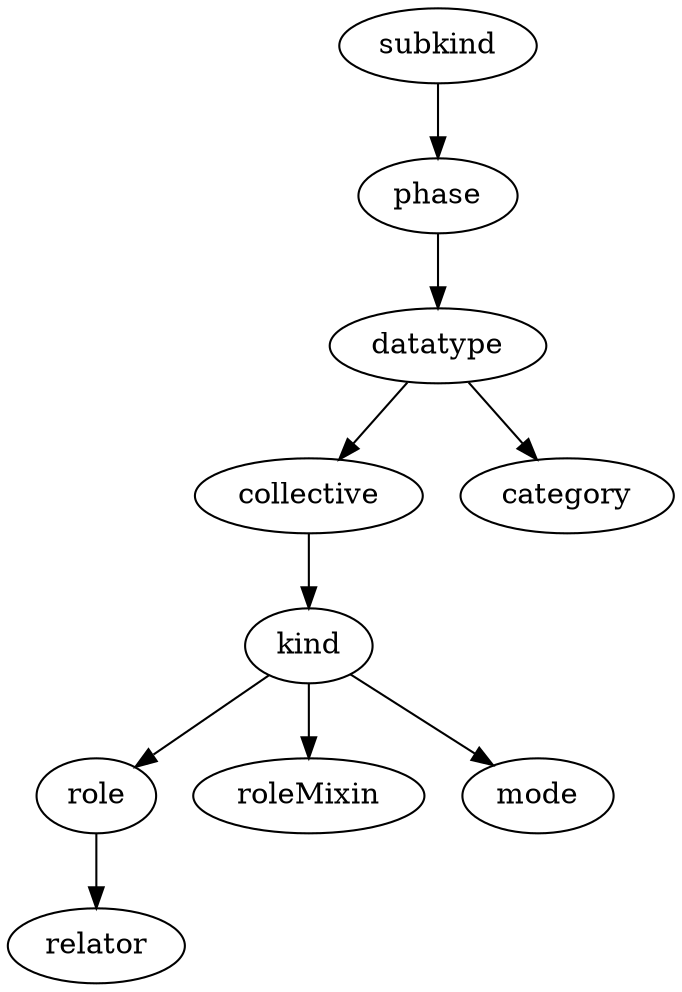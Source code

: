 strict digraph  {
subkind;
phase;
datatype;
collective;
category;
kind;
role;
roleMixin;
mode;
relator;
subkind -> phase;
phase -> datatype;
datatype -> collective;
datatype -> category;
collective -> kind;
kind -> role;
kind -> roleMixin;
kind -> mode;
role -> relator;
}
